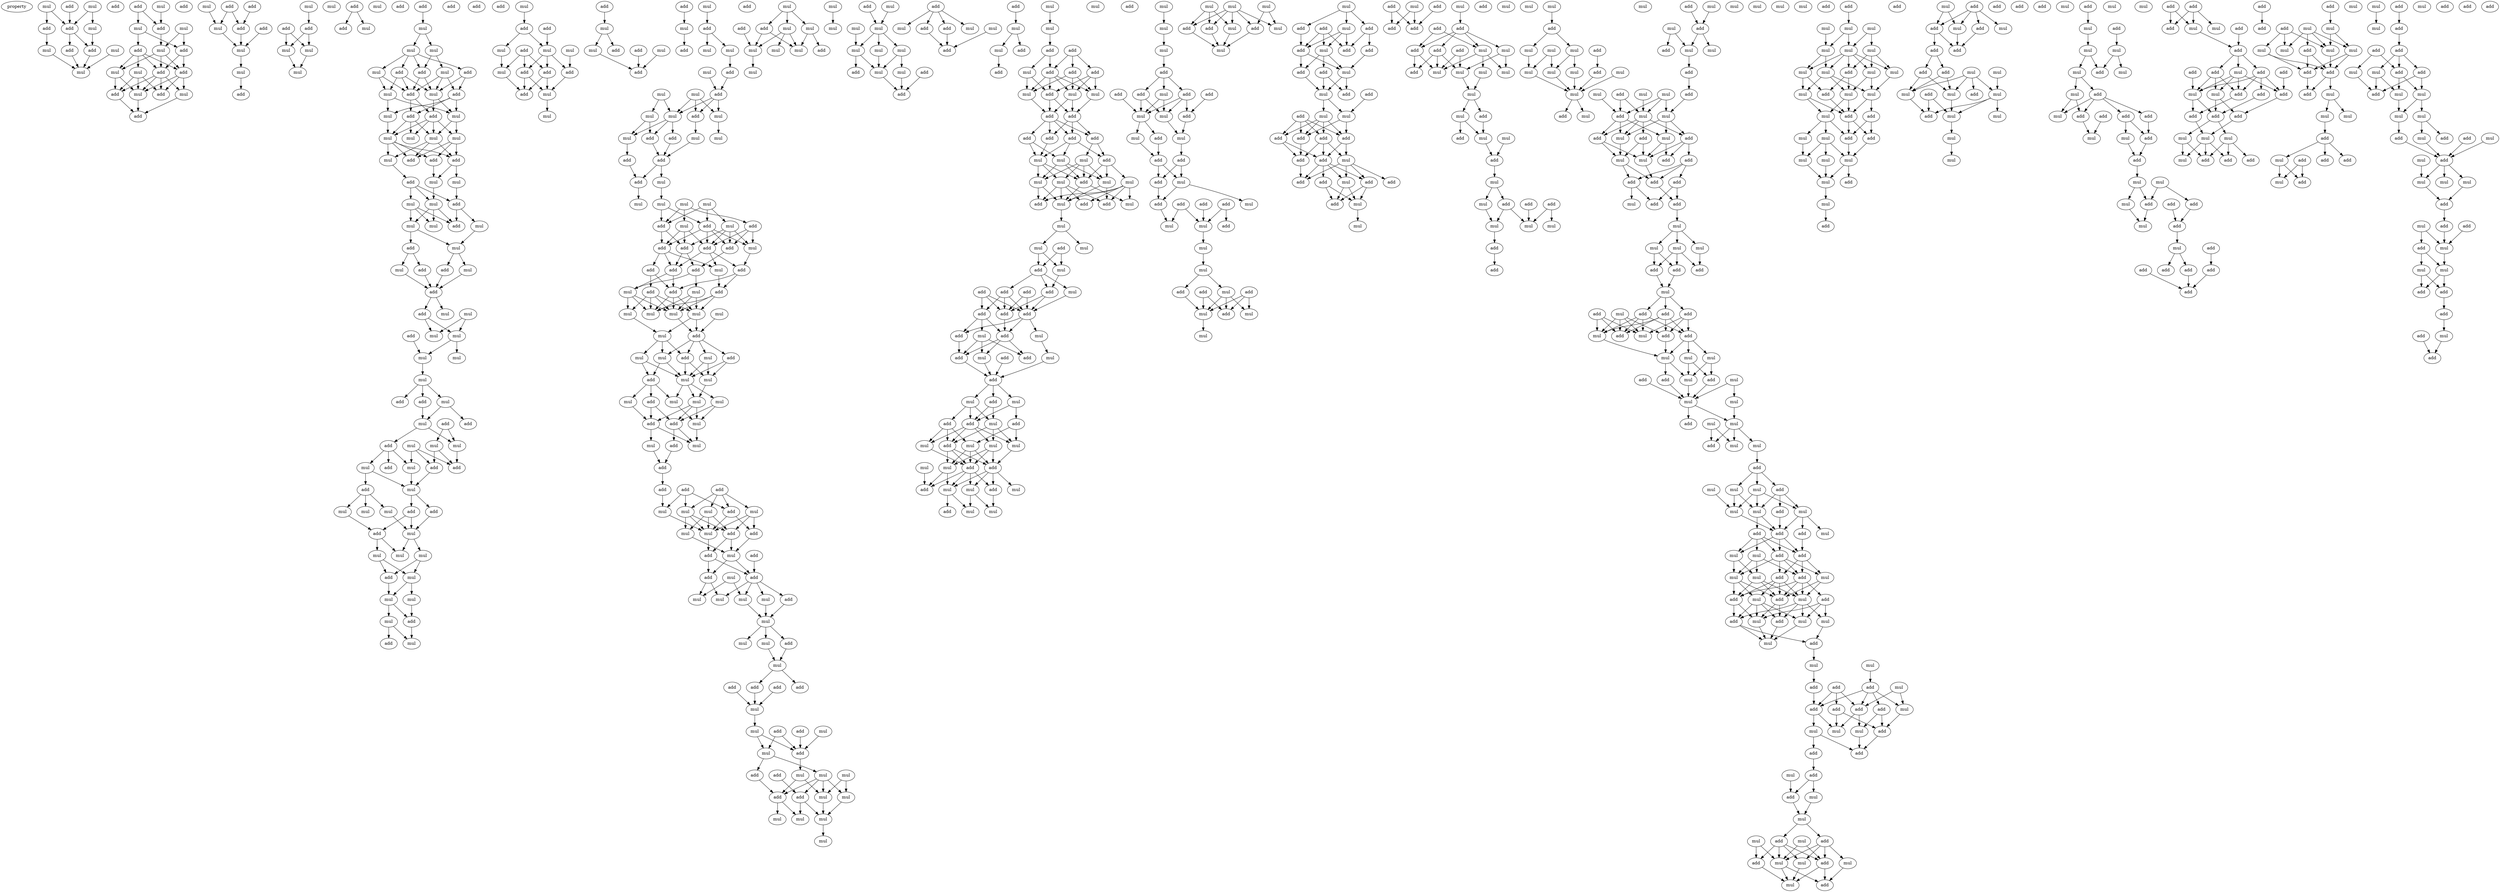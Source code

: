digraph {
    node [fontcolor=black]
    property [mul=2,lf=1.1]
    0 [ label = add ];
    1 [ label = mul ];
    2 [ label = mul ];
    3 [ label = add ];
    4 [ label = add ];
    5 [ label = add ];
    6 [ label = mul ];
    7 [ label = mul ];
    8 [ label = mul ];
    9 [ label = add ];
    10 [ label = add ];
    11 [ label = mul ];
    12 [ label = add ];
    13 [ label = mul ];
    14 [ label = add ];
    15 [ label = mul ];
    16 [ label = mul ];
    17 [ label = mul ];
    18 [ label = add ];
    19 [ label = add ];
    20 [ label = mul ];
    21 [ label = add ];
    22 [ label = mul ];
    23 [ label = add ];
    24 [ label = mul ];
    25 [ label = add ];
    26 [ label = mul ];
    27 [ label = add ];
    28 [ label = add ];
    29 [ label = add ];
    30 [ label = add ];
    31 [ label = add ];
    32 [ label = mul ];
    33 [ label = mul ];
    34 [ label = add ];
    35 [ label = add ];
    36 [ label = mul ];
    37 [ label = mul ];
    38 [ label = mul ];
    39 [ label = add ];
    40 [ label = add ];
    41 [ label = add ];
    42 [ label = mul ];
    43 [ label = mul ];
    44 [ label = mul ];
    45 [ label = mul ];
    46 [ label = add ];
    47 [ label = mul ];
    48 [ label = add ];
    49 [ label = add ];
    50 [ label = add ];
    51 [ label = mul ];
    52 [ label = mul ];
    53 [ label = mul ];
    54 [ label = mul ];
    55 [ label = mul ];
    56 [ label = mul ];
    57 [ label = add ];
    58 [ label = add ];
    59 [ label = add ];
    60 [ label = mul ];
    61 [ label = add ];
    62 [ label = mul ];
    63 [ label = add ];
    64 [ label = mul ];
    65 [ label = add ];
    66 [ label = mul ];
    67 [ label = add ];
    68 [ label = mul ];
    69 [ label = mul ];
    70 [ label = mul ];
    71 [ label = mul ];
    72 [ label = add ];
    73 [ label = add ];
    74 [ label = mul ];
    75 [ label = add ];
    76 [ label = mul ];
    77 [ label = mul ];
    78 [ label = add ];
    79 [ label = mul ];
    80 [ label = add ];
    81 [ label = mul ];
    82 [ label = add ];
    83 [ label = mul ];
    84 [ label = mul ];
    85 [ label = add ];
    86 [ label = mul ];
    87 [ label = add ];
    88 [ label = mul ];
    89 [ label = add ];
    90 [ label = mul ];
    91 [ label = add ];
    92 [ label = mul ];
    93 [ label = add ];
    94 [ label = add ];
    95 [ label = mul ];
    96 [ label = add ];
    97 [ label = mul ];
    98 [ label = mul ];
    99 [ label = mul ];
    100 [ label = add ];
    101 [ label = mul ];
    102 [ label = mul ];
    103 [ label = mul ];
    104 [ label = add ];
    105 [ label = add ];
    106 [ label = mul ];
    107 [ label = mul ];
    108 [ label = add ];
    109 [ label = add ];
    110 [ label = mul ];
    111 [ label = add ];
    112 [ label = mul ];
    113 [ label = mul ];
    114 [ label = add ];
    115 [ label = add ];
    116 [ label = mul ];
    117 [ label = add ];
    118 [ label = mul ];
    119 [ label = mul ];
    120 [ label = add ];
    121 [ label = mul ];
    122 [ label = add ];
    123 [ label = mul ];
    124 [ label = add ];
    125 [ label = mul ];
    126 [ label = mul ];
    127 [ label = add ];
    128 [ label = mul ];
    129 [ label = mul ];
    130 [ label = mul ];
    131 [ label = add ];
    132 [ label = mul ];
    133 [ label = mul ];
    134 [ label = mul ];
    135 [ label = mul ];
    136 [ label = add ];
    137 [ label = add ];
    138 [ label = add ];
    139 [ label = mul ];
    140 [ label = mul ];
    141 [ label = add ];
    142 [ label = add ];
    143 [ label = mul ];
    144 [ label = mul ];
    145 [ label = mul ];
    146 [ label = add ];
    147 [ label = mul ];
    148 [ label = add ];
    149 [ label = add ];
    150 [ label = add ];
    151 [ label = add ];
    152 [ label = mul ];
    153 [ label = add ];
    154 [ label = mul ];
    155 [ label = mul ];
    156 [ label = add ];
    157 [ label = mul ];
    158 [ label = add ];
    159 [ label = add ];
    160 [ label = mul ];
    161 [ label = add ];
    162 [ label = mul ];
    163 [ label = mul ];
    164 [ label = add ];
    165 [ label = add ];
    166 [ label = mul ];
    167 [ label = mul ];
    168 [ label = mul ];
    169 [ label = add ];
    170 [ label = mul ];
    171 [ label = mul ];
    172 [ label = add ];
    173 [ label = add ];
    174 [ label = mul ];
    175 [ label = mul ];
    176 [ label = mul ];
    177 [ label = mul ];
    178 [ label = mul ];
    179 [ label = mul ];
    180 [ label = add ];
    181 [ label = add ];
    182 [ label = add ];
    183 [ label = add ];
    184 [ label = add ];
    185 [ label = mul ];
    186 [ label = mul ];
    187 [ label = mul ];
    188 [ label = mul ];
    189 [ label = mul ];
    190 [ label = add ];
    191 [ label = add ];
    192 [ label = add ];
    193 [ label = mul ];
    194 [ label = mul ];
    195 [ label = mul ];
    196 [ label = add ];
    197 [ label = add ];
    198 [ label = add ];
    199 [ label = add ];
    200 [ label = add ];
    201 [ label = add ];
    202 [ label = add ];
    203 [ label = add ];
    204 [ label = mul ];
    205 [ label = mul ];
    206 [ label = add ];
    207 [ label = add ];
    208 [ label = add ];
    209 [ label = mul ];
    210 [ label = mul ];
    211 [ label = mul ];
    212 [ label = mul ];
    213 [ label = mul ];
    214 [ label = mul ];
    215 [ label = mul ];
    216 [ label = add ];
    217 [ label = mul ];
    218 [ label = add ];
    219 [ label = mul ];
    220 [ label = add ];
    221 [ label = mul ];
    222 [ label = mul ];
    223 [ label = mul ];
    224 [ label = add ];
    225 [ label = mul ];
    226 [ label = mul ];
    227 [ label = add ];
    228 [ label = mul ];
    229 [ label = mul ];
    230 [ label = add ];
    231 [ label = mul ];
    232 [ label = add ];
    233 [ label = mul ];
    234 [ label = mul ];
    235 [ label = add ];
    236 [ label = add ];
    237 [ label = add ];
    238 [ label = add ];
    239 [ label = add ];
    240 [ label = mul ];
    241 [ label = add ];
    242 [ label = mul ];
    243 [ label = mul ];
    244 [ label = mul ];
    245 [ label = add ];
    246 [ label = mul ];
    247 [ label = add ];
    248 [ label = mul ];
    249 [ label = mul ];
    250 [ label = add ];
    251 [ label = add ];
    252 [ label = add ];
    253 [ label = add ];
    254 [ label = mul ];
    255 [ label = mul ];
    256 [ label = mul ];
    257 [ label = add ];
    258 [ label = mul ];
    259 [ label = mul ];
    260 [ label = mul ];
    261 [ label = mul ];
    262 [ label = add ];
    263 [ label = mul ];
    264 [ label = mul ];
    265 [ label = add ];
    266 [ label = add ];
    267 [ label = add ];
    268 [ label = add ];
    269 [ label = mul ];
    270 [ label = add ];
    271 [ label = add ];
    272 [ label = mul ];
    273 [ label = mul ];
    274 [ label = add ];
    275 [ label = mul ];
    276 [ label = add ];
    277 [ label = mul ];
    278 [ label = mul ];
    279 [ label = mul ];
    280 [ label = add ];
    281 [ label = mul ];
    282 [ label = add ];
    283 [ label = mul ];
    284 [ label = add ];
    285 [ label = mul ];
    286 [ label = mul ];
    287 [ label = add ];
    288 [ label = mul ];
    289 [ label = mul ];
    290 [ label = mul ];
    291 [ label = add ];
    292 [ label = mul ];
    293 [ label = add ];
    294 [ label = mul ];
    295 [ label = mul ];
    296 [ label = mul ];
    297 [ label = mul ];
    298 [ label = add ];
    299 [ label = mul ];
    300 [ label = mul ];
    301 [ label = add ];
    302 [ label = mul ];
    303 [ label = mul ];
    304 [ label = mul ];
    305 [ label = mul ];
    306 [ label = mul ];
    307 [ label = mul ];
    308 [ label = mul ];
    309 [ label = add ];
    310 [ label = mul ];
    311 [ label = mul ];
    312 [ label = add ];
    313 [ label = add ];
    314 [ label = add ];
    315 [ label = mul ];
    316 [ label = add ];
    317 [ label = mul ];
    318 [ label = add ];
    319 [ label = mul ];
    320 [ label = add ];
    321 [ label = add ];
    322 [ label = mul ];
    323 [ label = mul ];
    324 [ label = mul ];
    325 [ label = add ];
    326 [ label = mul ];
    327 [ label = add ];
    328 [ label = mul ];
    329 [ label = add ];
    330 [ label = add ];
    331 [ label = add ];
    332 [ label = mul ];
    333 [ label = add ];
    334 [ label = add ];
    335 [ label = add ];
    336 [ label = mul ];
    337 [ label = mul ];
    338 [ label = mul ];
    339 [ label = add ];
    340 [ label = add ];
    341 [ label = add ];
    342 [ label = add ];
    343 [ label = add ];
    344 [ label = add ];
    345 [ label = mul ];
    346 [ label = mul ];
    347 [ label = add ];
    348 [ label = mul ];
    349 [ label = mul ];
    350 [ label = mul ];
    351 [ label = add ];
    352 [ label = mul ];
    353 [ label = mul ];
    354 [ label = add ];
    355 [ label = add ];
    356 [ label = add ];
    357 [ label = mul ];
    358 [ label = mul ];
    359 [ label = mul ];
    360 [ label = mul ];
    361 [ label = mul ];
    362 [ label = add ];
    363 [ label = add ];
    364 [ label = mul ];
    365 [ label = add ];
    366 [ label = add ];
    367 [ label = add ];
    368 [ label = add ];
    369 [ label = add ];
    370 [ label = mul ];
    371 [ label = add ];
    372 [ label = add ];
    373 [ label = add ];
    374 [ label = add ];
    375 [ label = mul ];
    376 [ label = mul ];
    377 [ label = add ];
    378 [ label = add ];
    379 [ label = add ];
    380 [ label = mul ];
    381 [ label = mul ];
    382 [ label = add ];
    383 [ label = add ];
    384 [ label = mul ];
    385 [ label = add ];
    386 [ label = mul ];
    387 [ label = add ];
    388 [ label = add ];
    389 [ label = mul ];
    390 [ label = add ];
    391 [ label = mul ];
    392 [ label = mul ];
    393 [ label = mul ];
    394 [ label = mul ];
    395 [ label = add ];
    396 [ label = mul ];
    397 [ label = add ];
    398 [ label = add ];
    399 [ label = mul ];
    400 [ label = mul ];
    401 [ label = mul ];
    402 [ label = mul ];
    403 [ label = add ];
    404 [ label = add ];
    405 [ label = mul ];
    406 [ label = add ];
    407 [ label = mul ];
    408 [ label = mul ];
    409 [ label = mul ];
    410 [ label = mul ];
    411 [ label = add ];
    412 [ label = add ];
    413 [ label = add ];
    414 [ label = mul ];
    415 [ label = add ];
    416 [ label = add ];
    417 [ label = mul ];
    418 [ label = add ];
    419 [ label = mul ];
    420 [ label = mul ];
    421 [ label = mul ];
    422 [ label = add ];
    423 [ label = add ];
    424 [ label = add ];
    425 [ label = add ];
    426 [ label = mul ];
    427 [ label = add ];
    428 [ label = mul ];
    429 [ label = add ];
    430 [ label = add ];
    431 [ label = add ];
    432 [ label = add ];
    433 [ label = mul ];
    434 [ label = mul ];
    435 [ label = mul ];
    436 [ label = mul ];
    437 [ label = add ];
    438 [ label = mul ];
    439 [ label = add ];
    440 [ label = add ];
    441 [ label = mul ];
    442 [ label = mul ];
    443 [ label = add ];
    444 [ label = mul ];
    445 [ label = mul ];
    446 [ label = mul ];
    447 [ label = mul ];
    448 [ label = add ];
    449 [ label = add ];
    450 [ label = add ];
    451 [ label = mul ];
    452 [ label = mul ];
    453 [ label = mul ];
    454 [ label = mul ];
    455 [ label = mul ];
    456 [ label = add ];
    457 [ label = add ];
    458 [ label = add ];
    459 [ label = mul ];
    460 [ label = add ];
    461 [ label = add ];
    462 [ label = add ];
    463 [ label = add ];
    464 [ label = mul ];
    465 [ label = add ];
    466 [ label = add ];
    467 [ label = add ];
    468 [ label = mul ];
    469 [ label = mul ];
    470 [ label = add ];
    471 [ label = mul ];
    472 [ label = add ];
    473 [ label = add ];
    474 [ label = add ];
    475 [ label = add ];
    476 [ label = mul ];
    477 [ label = add ];
    478 [ label = add ];
    479 [ label = add ];
    480 [ label = add ];
    481 [ label = mul ];
    482 [ label = add ];
    483 [ label = add ];
    484 [ label = mul ];
    485 [ label = add ];
    486 [ label = mul ];
    487 [ label = mul ];
    488 [ label = add ];
    489 [ label = add ];
    490 [ label = add ];
    491 [ label = mul ];
    492 [ label = add ];
    493 [ label = add ];
    494 [ label = add ];
    495 [ label = mul ];
    496 [ label = add ];
    497 [ label = mul ];
    498 [ label = add ];
    499 [ label = add ];
    500 [ label = mul ];
    501 [ label = add ];
    502 [ label = mul ];
    503 [ label = mul ];
    504 [ label = mul ];
    505 [ label = mul ];
    506 [ label = mul ];
    507 [ label = add ];
    508 [ label = add ];
    509 [ label = mul ];
    510 [ label = add ];
    511 [ label = mul ];
    512 [ label = mul ];
    513 [ label = add ];
    514 [ label = mul ];
    515 [ label = add ];
    516 [ label = mul ];
    517 [ label = add ];
    518 [ label = add ];
    519 [ label = mul ];
    520 [ label = mul ];
    521 [ label = mul ];
    522 [ label = mul ];
    523 [ label = add ];
    524 [ label = mul ];
    525 [ label = add ];
    526 [ label = add ];
    527 [ label = mul ];
    528 [ label = mul ];
    529 [ label = add ];
    530 [ label = mul ];
    531 [ label = add ];
    532 [ label = mul ];
    533 [ label = mul ];
    534 [ label = mul ];
    535 [ label = mul ];
    536 [ label = mul ];
    537 [ label = add ];
    538 [ label = mul ];
    539 [ label = mul ];
    540 [ label = add ];
    541 [ label = mul ];
    542 [ label = add ];
    543 [ label = mul ];
    544 [ label = mul ];
    545 [ label = mul ];
    546 [ label = mul ];
    547 [ label = add ];
    548 [ label = mul ];
    549 [ label = add ];
    550 [ label = mul ];
    551 [ label = add ];
    552 [ label = mul ];
    553 [ label = add ];
    554 [ label = mul ];
    555 [ label = add ];
    556 [ label = mul ];
    557 [ label = mul ];
    558 [ label = add ];
    559 [ label = add ];
    560 [ label = mul ];
    561 [ label = mul ];
    562 [ label = add ];
    563 [ label = add ];
    564 [ label = mul ];
    565 [ label = mul ];
    566 [ label = add ];
    567 [ label = add ];
    568 [ label = add ];
    569 [ label = add ];
    570 [ label = add ];
    571 [ label = mul ];
    572 [ label = add ];
    573 [ label = mul ];
    574 [ label = mul ];
    575 [ label = mul ];
    576 [ label = mul ];
    577 [ label = add ];
    578 [ label = add ];
    579 [ label = add ];
    580 [ label = mul ];
    581 [ label = add ];
    582 [ label = mul ];
    583 [ label = add ];
    584 [ label = add ];
    585 [ label = add ];
    586 [ label = mul ];
    587 [ label = add ];
    588 [ label = add ];
    589 [ label = add ];
    590 [ label = mul ];
    591 [ label = mul ];
    592 [ label = mul ];
    593 [ label = mul ];
    594 [ label = add ];
    595 [ label = add ];
    596 [ label = mul ];
    597 [ label = add ];
    598 [ label = mul ];
    599 [ label = mul ];
    600 [ label = mul ];
    601 [ label = add ];
    602 [ label = mul ];
    603 [ label = mul ];
    604 [ label = mul ];
    605 [ label = add ];
    606 [ label = mul ];
    607 [ label = mul ];
    608 [ label = add ];
    609 [ label = add ];
    610 [ label = mul ];
    611 [ label = mul ];
    612 [ label = mul ];
    613 [ label = add ];
    614 [ label = mul ];
    615 [ label = mul ];
    616 [ label = mul ];
    617 [ label = add ];
    618 [ label = add ];
    619 [ label = mul ];
    620 [ label = add ];
    621 [ label = mul ];
    622 [ label = add ];
    623 [ label = mul ];
    624 [ label = add ];
    625 [ label = add ];
    626 [ label = mul ];
    627 [ label = mul ];
    628 [ label = mul ];
    629 [ label = add ];
    630 [ label = mul ];
    631 [ label = mul ];
    632 [ label = add ];
    633 [ label = add ];
    634 [ label = add ];
    635 [ label = mul ];
    636 [ label = mul ];
    637 [ label = mul ];
    638 [ label = add ];
    639 [ label = add ];
    640 [ label = add ];
    641 [ label = mul ];
    642 [ label = mul ];
    643 [ label = mul ];
    644 [ label = mul ];
    645 [ label = add ];
    646 [ label = add ];
    647 [ label = add ];
    648 [ label = mul ];
    649 [ label = add ];
    650 [ label = add ];
    651 [ label = add ];
    652 [ label = mul ];
    653 [ label = add ];
    654 [ label = add ];
    655 [ label = mul ];
    656 [ label = mul ];
    657 [ label = mul ];
    658 [ label = add ];
    659 [ label = add ];
    660 [ label = add ];
    661 [ label = mul ];
    662 [ label = add ];
    663 [ label = add ];
    664 [ label = mul ];
    665 [ label = mul ];
    666 [ label = mul ];
    667 [ label = mul ];
    668 [ label = add ];
    669 [ label = add ];
    670 [ label = mul ];
    671 [ label = mul ];
    672 [ label = add ];
    673 [ label = mul ];
    674 [ label = add ];
    675 [ label = add ];
    676 [ label = mul ];
    677 [ label = add ];
    678 [ label = mul ];
    679 [ label = mul ];
    680 [ label = mul ];
    681 [ label = mul ];
    682 [ label = mul ];
    683 [ label = mul ];
    684 [ label = mul ];
    685 [ label = mul ];
    686 [ label = mul ];
    687 [ label = add ];
    688 [ label = mul ];
    689 [ label = add ];
    690 [ label = mul ];
    691 [ label = mul ];
    692 [ label = mul ];
    693 [ label = mul ];
    694 [ label = add ];
    695 [ label = add ];
    696 [ label = add ];
    697 [ label = add ];
    698 [ label = mul ];
    699 [ label = mul ];
    700 [ label = mul ];
    701 [ label = mul ];
    702 [ label = mul ];
    703 [ label = add ];
    704 [ label = mul ];
    705 [ label = add ];
    706 [ label = mul ];
    707 [ label = add ];
    708 [ label = mul ];
    709 [ label = add ];
    710 [ label = add ];
    711 [ label = mul ];
    712 [ label = add ];
    713 [ label = add ];
    714 [ label = mul ];
    715 [ label = add ];
    716 [ label = add ];
    717 [ label = add ];
    718 [ label = add ];
    719 [ label = add ];
    720 [ label = mul ];
    721 [ label = mul ];
    722 [ label = mul ];
    723 [ label = mul ];
    724 [ label = add ];
    725 [ label = mul ];
    726 [ label = add ];
    727 [ label = add ];
    728 [ label = mul ];
    729 [ label = mul ];
    730 [ label = mul ];
    731 [ label = mul ];
    732 [ label = add ];
    733 [ label = mul ];
    734 [ label = add ];
    735 [ label = mul ];
    736 [ label = add ];
    737 [ label = mul ];
    738 [ label = mul ];
    739 [ label = mul ];
    740 [ label = mul ];
    741 [ label = add ];
    742 [ label = mul ];
    743 [ label = mul ];
    744 [ label = add ];
    745 [ label = add ];
    746 [ label = mul ];
    747 [ label = add ];
    748 [ label = add ];
    749 [ label = add ];
    750 [ label = mul ];
    751 [ label = add ];
    752 [ label = mul ];
    753 [ label = add ];
    754 [ label = mul ];
    755 [ label = mul ];
    756 [ label = mul ];
    757 [ label = add ];
    758 [ label = add ];
    759 [ label = mul ];
    760 [ label = add ];
    761 [ label = mul ];
    762 [ label = add ];
    763 [ label = mul ];
    764 [ label = add ];
    765 [ label = add ];
    766 [ label = add ];
    767 [ label = add ];
    768 [ label = add ];
    769 [ label = add ];
    770 [ label = add ];
    771 [ label = add ];
    772 [ label = add ];
    773 [ label = add ];
    774 [ label = add ];
    775 [ label = mul ];
    776 [ label = add ];
    777 [ label = mul ];
    778 [ label = add ];
    779 [ label = mul ];
    780 [ label = add ];
    781 [ label = add ];
    782 [ label = add ];
    783 [ label = add ];
    784 [ label = add ];
    785 [ label = mul ];
    786 [ label = add ];
    787 [ label = add ];
    788 [ label = mul ];
    789 [ label = add ];
    790 [ label = add ];
    791 [ label = add ];
    792 [ label = mul ];
    793 [ label = mul ];
    794 [ label = mul ];
    795 [ label = add ];
    796 [ label = add ];
    797 [ label = add ];
    798 [ label = mul ];
    799 [ label = add ];
    800 [ label = add ];
    801 [ label = mul ];
    802 [ label = mul ];
    803 [ label = mul ];
    804 [ label = mul ];
    805 [ label = add ];
    806 [ label = mul ];
    807 [ label = mul ];
    808 [ label = add ];
    809 [ label = add ];
    810 [ label = add ];
    811 [ label = mul ];
    812 [ label = mul ];
    813 [ label = mul ];
    814 [ label = add ];
    815 [ label = add ];
    816 [ label = mul ];
    817 [ label = mul ];
    818 [ label = add ];
    819 [ label = add ];
    820 [ label = mul ];
    821 [ label = add ];
    822 [ label = mul ];
    823 [ label = add ];
    824 [ label = mul ];
    825 [ label = add ];
    826 [ label = add ];
    827 [ label = add ];
    828 [ label = mul ];
    829 [ label = add ];
    830 [ label = mul ];
    831 [ label = add ];
    832 [ label = mul ];
    833 [ label = mul ];
    834 [ label = add ];
    835 [ label = mul ];
    836 [ label = mul ];
    837 [ label = mul ];
    838 [ label = add ];
    839 [ label = add ];
    840 [ label = mul ];
    841 [ label = add ];
    842 [ label = mul ];
    843 [ label = add ];
    844 [ label = mul ];
    845 [ label = mul ];
    846 [ label = add ];
    847 [ label = mul ];
    848 [ label = mul ];
    849 [ label = add ];
    850 [ label = add ];
    851 [ label = mul ];
    852 [ label = add ];
    853 [ label = add ];
    854 [ label = add ];
    855 [ label = mul ];
    856 [ label = mul ];
    857 [ label = mul ];
    858 [ label = add ];
    859 [ label = add ];
    860 [ label = add ];
    861 [ label = add ];
    862 [ label = add ];
    863 [ label = mul ];
    864 [ label = add ];
    0 -> 3 [ name = 0 ];
    1 -> 3 [ name = 1 ];
    1 -> 6 [ name = 2 ];
    2 -> 3 [ name = 3 ];
    2 -> 5 [ name = 4 ];
    3 -> 9 [ name = 5 ];
    3 -> 10 [ name = 6 ];
    5 -> 7 [ name = 7 ];
    6 -> 9 [ name = 8 ];
    7 -> 11 [ name = 9 ];
    8 -> 11 [ name = 10 ];
    9 -> 11 [ name = 11 ];
    10 -> 11 [ name = 12 ];
    12 -> 14 [ name = 13 ];
    12 -> 15 [ name = 14 ];
    13 -> 14 [ name = 15 ];
    14 -> 17 [ name = 16 ];
    15 -> 18 [ name = 17 ];
    15 -> 19 [ name = 18 ];
    16 -> 17 [ name = 19 ];
    16 -> 19 [ name = 20 ];
    17 -> 21 [ name = 21 ];
    17 -> 22 [ name = 22 ];
    17 -> 23 [ name = 23 ];
    18 -> 20 [ name = 24 ];
    18 -> 21 [ name = 25 ];
    18 -> 22 [ name = 26 ];
    18 -> 23 [ name = 27 ];
    19 -> 21 [ name = 28 ];
    19 -> 23 [ name = 29 ];
    20 -> 25 [ name = 30 ];
    20 -> 26 [ name = 31 ];
    20 -> 27 [ name = 32 ];
    21 -> 24 [ name = 33 ];
    21 -> 26 [ name = 34 ];
    21 -> 27 [ name = 35 ];
    22 -> 25 [ name = 36 ];
    22 -> 26 [ name = 37 ];
    23 -> 24 [ name = 38 ];
    23 -> 25 [ name = 39 ];
    23 -> 26 [ name = 40 ];
    23 -> 27 [ name = 41 ];
    24 -> 28 [ name = 42 ];
    25 -> 28 [ name = 43 ];
    26 -> 28 [ name = 44 ];
    30 -> 33 [ name = 45 ];
    30 -> 34 [ name = 46 ];
    31 -> 34 [ name = 47 ];
    32 -> 33 [ name = 48 ];
    33 -> 36 [ name = 49 ];
    34 -> 36 [ name = 50 ];
    35 -> 36 [ name = 51 ];
    36 -> 38 [ name = 52 ];
    37 -> 40 [ name = 53 ];
    38 -> 41 [ name = 54 ];
    39 -> 42 [ name = 55 ];
    39 -> 44 [ name = 56 ];
    40 -> 42 [ name = 57 ];
    40 -> 44 [ name = 58 ];
    42 -> 45 [ name = 59 ];
    44 -> 45 [ name = 60 ];
    46 -> 48 [ name = 61 ];
    46 -> 51 [ name = 62 ];
    50 -> 52 [ name = 63 ];
    52 -> 53 [ name = 64 ];
    52 -> 54 [ name = 65 ];
    53 -> 55 [ name = 66 ];
    53 -> 57 [ name = 67 ];
    53 -> 58 [ name = 68 ];
    53 -> 59 [ name = 69 ];
    54 -> 56 [ name = 70 ];
    54 -> 58 [ name = 71 ];
    55 -> 60 [ name = 72 ];
    55 -> 61 [ name = 73 ];
    56 -> 61 [ name = 74 ];
    56 -> 62 [ name = 75 ];
    56 -> 63 [ name = 76 ];
    57 -> 62 [ name = 77 ];
    57 -> 63 [ name = 78 ];
    58 -> 61 [ name = 79 ];
    58 -> 62 [ name = 80 ];
    59 -> 60 [ name = 81 ];
    59 -> 61 [ name = 82 ];
    59 -> 62 [ name = 83 ];
    60 -> 64 [ name = 84 ];
    60 -> 66 [ name = 85 ];
    61 -> 65 [ name = 86 ];
    61 -> 67 [ name = 87 ];
    62 -> 64 [ name = 88 ];
    62 -> 65 [ name = 89 ];
    63 -> 64 [ name = 90 ];
    63 -> 66 [ name = 91 ];
    63 -> 67 [ name = 92 ];
    64 -> 68 [ name = 93 ];
    64 -> 71 [ name = 94 ];
    65 -> 68 [ name = 95 ];
    65 -> 69 [ name = 96 ];
    65 -> 70 [ name = 97 ];
    65 -> 71 [ name = 98 ];
    66 -> 70 [ name = 99 ];
    67 -> 69 [ name = 100 ];
    67 -> 70 [ name = 101 ];
    67 -> 71 [ name = 102 ];
    68 -> 72 [ name = 103 ];
    68 -> 73 [ name = 104 ];
    68 -> 75 [ name = 105 ];
    70 -> 72 [ name = 106 ];
    70 -> 73 [ name = 107 ];
    70 -> 74 [ name = 108 ];
    70 -> 75 [ name = 109 ];
    71 -> 72 [ name = 110 ];
    71 -> 74 [ name = 111 ];
    71 -> 75 [ name = 112 ];
    72 -> 76 [ name = 113 ];
    72 -> 77 [ name = 114 ];
    73 -> 77 [ name = 115 ];
    74 -> 78 [ name = 116 ];
    76 -> 80 [ name = 117 ];
    77 -> 81 [ name = 118 ];
    78 -> 79 [ name = 119 ];
    78 -> 80 [ name = 120 ];
    78 -> 81 [ name = 121 ];
    79 -> 83 [ name = 122 ];
    79 -> 84 [ name = 123 ];
    79 -> 85 [ name = 124 ];
    80 -> 85 [ name = 125 ];
    80 -> 86 [ name = 126 ];
    81 -> 83 [ name = 127 ];
    81 -> 84 [ name = 128 ];
    81 -> 85 [ name = 129 ];
    83 -> 87 [ name = 130 ];
    83 -> 88 [ name = 131 ];
    86 -> 88 [ name = 132 ];
    87 -> 90 [ name = 133 ];
    87 -> 91 [ name = 134 ];
    88 -> 89 [ name = 135 ];
    88 -> 92 [ name = 136 ];
    89 -> 94 [ name = 137 ];
    90 -> 94 [ name = 138 ];
    91 -> 94 [ name = 139 ];
    92 -> 94 [ name = 140 ];
    94 -> 96 [ name = 141 ];
    94 -> 97 [ name = 142 ];
    95 -> 98 [ name = 143 ];
    95 -> 99 [ name = 144 ];
    96 -> 98 [ name = 145 ];
    96 -> 99 [ name = 146 ];
    98 -> 101 [ name = 147 ];
    98 -> 102 [ name = 148 ];
    100 -> 101 [ name = 149 ];
    101 -> 103 [ name = 150 ];
    103 -> 104 [ name = 151 ];
    103 -> 105 [ name = 152 ];
    103 -> 106 [ name = 153 ];
    105 -> 107 [ name = 154 ];
    106 -> 107 [ name = 155 ];
    106 -> 108 [ name = 156 ];
    107 -> 110 [ name = 157 ];
    107 -> 111 [ name = 158 ];
    109 -> 110 [ name = 159 ];
    109 -> 112 [ name = 160 ];
    110 -> 114 [ name = 161 ];
    111 -> 115 [ name = 162 ];
    111 -> 116 [ name = 163 ];
    111 -> 118 [ name = 164 ];
    112 -> 114 [ name = 165 ];
    112 -> 117 [ name = 166 ];
    113 -> 114 [ name = 167 ];
    113 -> 117 [ name = 168 ];
    113 -> 118 [ name = 169 ];
    116 -> 119 [ name = 170 ];
    116 -> 120 [ name = 171 ];
    117 -> 119 [ name = 172 ];
    118 -> 119 [ name = 173 ];
    119 -> 122 [ name = 174 ];
    119 -> 124 [ name = 175 ];
    120 -> 121 [ name = 176 ];
    120 -> 123 [ name = 177 ];
    120 -> 125 [ name = 178 ];
    121 -> 126 [ name = 179 ];
    122 -> 126 [ name = 180 ];
    123 -> 127 [ name = 181 ];
    124 -> 126 [ name = 182 ];
    124 -> 127 [ name = 183 ];
    126 -> 128 [ name = 184 ];
    126 -> 129 [ name = 185 ];
    127 -> 129 [ name = 186 ];
    127 -> 130 [ name = 187 ];
    128 -> 131 [ name = 188 ];
    128 -> 132 [ name = 189 ];
    130 -> 131 [ name = 190 ];
    130 -> 132 [ name = 191 ];
    131 -> 134 [ name = 192 ];
    132 -> 133 [ name = 193 ];
    132 -> 134 [ name = 194 ];
    133 -> 136 [ name = 195 ];
    134 -> 135 [ name = 196 ];
    134 -> 136 [ name = 197 ];
    135 -> 138 [ name = 198 ];
    135 -> 139 [ name = 199 ];
    136 -> 139 [ name = 200 ];
    140 -> 141 [ name = 201 ];
    141 -> 143 [ name = 202 ];
    141 -> 145 [ name = 203 ];
    142 -> 143 [ name = 204 ];
    143 -> 148 [ name = 205 ];
    143 -> 149 [ name = 206 ];
    143 -> 150 [ name = 207 ];
    144 -> 149 [ name = 208 ];
    145 -> 147 [ name = 209 ];
    146 -> 147 [ name = 210 ];
    146 -> 148 [ name = 211 ];
    146 -> 150 [ name = 212 ];
    147 -> 151 [ name = 213 ];
    148 -> 151 [ name = 214 ];
    148 -> 152 [ name = 215 ];
    149 -> 152 [ name = 216 ];
    150 -> 151 [ name = 217 ];
    150 -> 152 [ name = 218 ];
    152 -> 154 [ name = 219 ];
    153 -> 155 [ name = 220 ];
    155 -> 157 [ name = 221 ];
    155 -> 159 [ name = 222 ];
    156 -> 162 [ name = 223 ];
    157 -> 161 [ name = 224 ];
    158 -> 161 [ name = 225 ];
    160 -> 161 [ name = 226 ];
    162 -> 164 [ name = 227 ];
    163 -> 165 [ name = 228 ];
    165 -> 166 [ name = 229 ];
    165 -> 167 [ name = 230 ];
    167 -> 169 [ name = 231 ];
    168 -> 172 [ name = 232 ];
    169 -> 172 [ name = 233 ];
    170 -> 173 [ name = 234 ];
    170 -> 175 [ name = 235 ];
    170 -> 176 [ name = 236 ];
    171 -> 174 [ name = 237 ];
    171 -> 175 [ name = 238 ];
    172 -> 173 [ name = 239 ];
    172 -> 175 [ name = 240 ];
    172 -> 176 [ name = 241 ];
    173 -> 177 [ name = 242 ];
    174 -> 178 [ name = 243 ];
    174 -> 180 [ name = 244 ];
    175 -> 178 [ name = 245 ];
    175 -> 180 [ name = 246 ];
    175 -> 181 [ name = 247 ];
    176 -> 179 [ name = 248 ];
    177 -> 182 [ name = 249 ];
    178 -> 183 [ name = 250 ];
    180 -> 182 [ name = 251 ];
    181 -> 182 [ name = 252 ];
    182 -> 184 [ name = 253 ];
    182 -> 185 [ name = 254 ];
    183 -> 184 [ name = 255 ];
    184 -> 187 [ name = 256 ];
    185 -> 189 [ name = 257 ];
    186 -> 191 [ name = 258 ];
    186 -> 192 [ name = 259 ];
    186 -> 194 [ name = 260 ];
    188 -> 190 [ name = 261 ];
    188 -> 191 [ name = 262 ];
    188 -> 193 [ name = 263 ];
    189 -> 190 [ name = 264 ];
    189 -> 191 [ name = 265 ];
    190 -> 195 [ name = 266 ];
    190 -> 196 [ name = 267 ];
    190 -> 198 [ name = 268 ];
    190 -> 199 [ name = 269 ];
    191 -> 197 [ name = 270 ];
    191 -> 199 [ name = 271 ];
    192 -> 195 [ name = 272 ];
    192 -> 196 [ name = 273 ];
    192 -> 198 [ name = 274 ];
    193 -> 195 [ name = 275 ];
    193 -> 196 [ name = 276 ];
    193 -> 197 [ name = 277 ];
    193 -> 198 [ name = 278 ];
    194 -> 197 [ name = 279 ];
    194 -> 198 [ name = 280 ];
    194 -> 199 [ name = 281 ];
    195 -> 203 [ name = 282 ];
    196 -> 201 [ name = 283 ];
    197 -> 200 [ name = 284 ];
    197 -> 201 [ name = 285 ];
    198 -> 200 [ name = 286 ];
    198 -> 203 [ name = 287 ];
    198 -> 204 [ name = 288 ];
    199 -> 200 [ name = 289 ];
    199 -> 202 [ name = 290 ];
    199 -> 204 [ name = 291 ];
    200 -> 208 [ name = 292 ];
    200 -> 209 [ name = 293 ];
    201 -> 205 [ name = 294 ];
    201 -> 209 [ name = 295 ];
    202 -> 206 [ name = 296 ];
    202 -> 208 [ name = 297 ];
    203 -> 207 [ name = 298 ];
    203 -> 208 [ name = 299 ];
    204 -> 207 [ name = 300 ];
    205 -> 210 [ name = 301 ];
    205 -> 212 [ name = 302 ];
    205 -> 214 [ name = 303 ];
    206 -> 210 [ name = 304 ];
    206 -> 211 [ name = 305 ];
    206 -> 212 [ name = 306 ];
    206 -> 214 [ name = 307 ];
    207 -> 210 [ name = 308 ];
    207 -> 212 [ name = 309 ];
    207 -> 214 [ name = 310 ];
    208 -> 210 [ name = 311 ];
    208 -> 212 [ name = 312 ];
    208 -> 214 [ name = 313 ];
    209 -> 211 [ name = 314 ];
    209 -> 212 [ name = 315 ];
    209 -> 214 [ name = 316 ];
    210 -> 215 [ name = 317 ];
    210 -> 216 [ name = 318 ];
    211 -> 215 [ name = 319 ];
    213 -> 216 [ name = 320 ];
    214 -> 216 [ name = 321 ];
    215 -> 218 [ name = 322 ];
    215 -> 219 [ name = 323 ];
    215 -> 221 [ name = 324 ];
    216 -> 217 [ name = 325 ];
    216 -> 218 [ name = 326 ];
    216 -> 219 [ name = 327 ];
    216 -> 220 [ name = 328 ];
    217 -> 222 [ name = 329 ];
    217 -> 223 [ name = 330 ];
    218 -> 222 [ name = 331 ];
    218 -> 223 [ name = 332 ];
    219 -> 223 [ name = 333 ];
    219 -> 224 [ name = 334 ];
    220 -> 222 [ name = 335 ];
    220 -> 223 [ name = 336 ];
    221 -> 223 [ name = 337 ];
    221 -> 224 [ name = 338 ];
    222 -> 225 [ name = 339 ];
    223 -> 225 [ name = 340 ];
    223 -> 226 [ name = 341 ];
    223 -> 229 [ name = 342 ];
    224 -> 227 [ name = 343 ];
    224 -> 228 [ name = 344 ];
    224 -> 229 [ name = 345 ];
    225 -> 230 [ name = 346 ];
    225 -> 231 [ name = 347 ];
    225 -> 232 [ name = 348 ];
    226 -> 231 [ name = 349 ];
    226 -> 232 [ name = 350 ];
    227 -> 230 [ name = 351 ];
    227 -> 232 [ name = 352 ];
    228 -> 230 [ name = 353 ];
    229 -> 231 [ name = 354 ];
    230 -> 233 [ name = 355 ];
    230 -> 234 [ name = 356 ];
    231 -> 234 [ name = 357 ];
    232 -> 234 [ name = 358 ];
    232 -> 235 [ name = 359 ];
    233 -> 236 [ name = 360 ];
    235 -> 236 [ name = 361 ];
    236 -> 237 [ name = 362 ];
    237 -> 242 [ name = 363 ];
    238 -> 240 [ name = 364 ];
    238 -> 241 [ name = 365 ];
    238 -> 243 [ name = 366 ];
    238 -> 244 [ name = 367 ];
    239 -> 240 [ name = 368 ];
    239 -> 241 [ name = 369 ];
    239 -> 242 [ name = 370 ];
    240 -> 246 [ name = 371 ];
    240 -> 247 [ name = 372 ];
    240 -> 248 [ name = 373 ];
    241 -> 245 [ name = 374 ];
    241 -> 248 [ name = 375 ];
    242 -> 248 [ name = 376 ];
    243 -> 245 [ name = 377 ];
    243 -> 247 [ name = 378 ];
    243 -> 248 [ name = 379 ];
    244 -> 246 [ name = 380 ];
    244 -> 247 [ name = 381 ];
    244 -> 248 [ name = 382 ];
    245 -> 249 [ name = 383 ];
    246 -> 249 [ name = 384 ];
    247 -> 249 [ name = 385 ];
    247 -> 250 [ name = 386 ];
    248 -> 250 [ name = 387 ];
    249 -> 252 [ name = 388 ];
    249 -> 253 [ name = 389 ];
    250 -> 252 [ name = 390 ];
    250 -> 253 [ name = 391 ];
    251 -> 253 [ name = 392 ];
    252 -> 256 [ name = 393 ];
    252 -> 259 [ name = 394 ];
    253 -> 255 [ name = 395 ];
    253 -> 257 [ name = 396 ];
    253 -> 258 [ name = 397 ];
    253 -> 259 [ name = 398 ];
    254 -> 256 [ name = 399 ];
    254 -> 258 [ name = 400 ];
    255 -> 260 [ name = 401 ];
    257 -> 260 [ name = 402 ];
    258 -> 260 [ name = 403 ];
    260 -> 261 [ name = 404 ];
    260 -> 262 [ name = 405 ];
    260 -> 263 [ name = 406 ];
    262 -> 264 [ name = 407 ];
    263 -> 264 [ name = 408 ];
    264 -> 265 [ name = 409 ];
    264 -> 268 [ name = 410 ];
    265 -> 269 [ name = 411 ];
    266 -> 269 [ name = 412 ];
    267 -> 269 [ name = 413 ];
    269 -> 272 [ name = 414 ];
    270 -> 274 [ name = 415 ];
    270 -> 275 [ name = 416 ];
    271 -> 274 [ name = 417 ];
    272 -> 274 [ name = 418 ];
    272 -> 275 [ name = 419 ];
    273 -> 274 [ name = 420 ];
    274 -> 279 [ name = 421 ];
    275 -> 276 [ name = 422 ];
    275 -> 278 [ name = 423 ];
    276 -> 282 [ name = 424 ];
    277 -> 281 [ name = 425 ];
    277 -> 283 [ name = 426 ];
    278 -> 281 [ name = 427 ];
    278 -> 282 [ name = 428 ];
    278 -> 283 [ name = 429 ];
    278 -> 284 [ name = 430 ];
    279 -> 281 [ name = 431 ];
    279 -> 282 [ name = 432 ];
    280 -> 284 [ name = 433 ];
    281 -> 285 [ name = 434 ];
    282 -> 286 [ name = 435 ];
    282 -> 288 [ name = 436 ];
    283 -> 285 [ name = 437 ];
    284 -> 285 [ name = 438 ];
    284 -> 288 [ name = 439 ];
    285 -> 289 [ name = 440 ];
    290 -> 291 [ name = 441 ];
    290 -> 292 [ name = 442 ];
    290 -> 294 [ name = 443 ];
    291 -> 295 [ name = 444 ];
    291 -> 297 [ name = 445 ];
    292 -> 295 [ name = 446 ];
    292 -> 296 [ name = 447 ];
    292 -> 297 [ name = 448 ];
    293 -> 297 [ name = 449 ];
    294 -> 295 [ name = 450 ];
    294 -> 298 [ name = 451 ];
    297 -> 299 [ name = 452 ];
    300 -> 303 [ name = 453 ];
    301 -> 305 [ name = 454 ];
    302 -> 305 [ name = 455 ];
    304 -> 306 [ name = 456 ];
    305 -> 306 [ name = 457 ];
    305 -> 307 [ name = 458 ];
    305 -> 308 [ name = 459 ];
    306 -> 310 [ name = 460 ];
    306 -> 312 [ name = 461 ];
    307 -> 310 [ name = 462 ];
    308 -> 310 [ name = 463 ];
    308 -> 311 [ name = 464 ];
    309 -> 313 [ name = 465 ];
    310 -> 313 [ name = 466 ];
    311 -> 313 [ name = 467 ];
    314 -> 315 [ name = 468 ];
    314 -> 316 [ name = 469 ];
    314 -> 318 [ name = 470 ];
    314 -> 319 [ name = 471 ];
    316 -> 320 [ name = 472 ];
    317 -> 320 [ name = 473 ];
    318 -> 320 [ name = 474 ];
    321 -> 322 [ name = 475 ];
    322 -> 323 [ name = 476 ];
    322 -> 325 [ name = 477 ];
    323 -> 327 [ name = 478 ];
    324 -> 326 [ name = 479 ];
    326 -> 330 [ name = 480 ];
    329 -> 331 [ name = 481 ];
    329 -> 333 [ name = 482 ];
    329 -> 334 [ name = 483 ];
    330 -> 331 [ name = 484 ];
    330 -> 332 [ name = 485 ];
    331 -> 335 [ name = 486 ];
    331 -> 336 [ name = 487 ];
    331 -> 337 [ name = 488 ];
    331 -> 338 [ name = 489 ];
    332 -> 335 [ name = 490 ];
    332 -> 336 [ name = 491 ];
    333 -> 336 [ name = 492 ];
    333 -> 337 [ name = 493 ];
    333 -> 338 [ name = 494 ];
    334 -> 335 [ name = 495 ];
    334 -> 337 [ name = 496 ];
    334 -> 338 [ name = 497 ];
    335 -> 339 [ name = 498 ];
    335 -> 340 [ name = 499 ];
    336 -> 340 [ name = 500 ];
    337 -> 339 [ name = 501 ];
    337 -> 340 [ name = 502 ];
    338 -> 339 [ name = 503 ];
    339 -> 341 [ name = 504 ];
    339 -> 342 [ name = 505 ];
    339 -> 344 [ name = 506 ];
    340 -> 341 [ name = 507 ];
    340 -> 342 [ name = 508 ];
    340 -> 343 [ name = 509 ];
    340 -> 344 [ name = 510 ];
    341 -> 345 [ name = 511 ];
    341 -> 346 [ name = 512 ];
    341 -> 347 [ name = 513 ];
    342 -> 345 [ name = 514 ];
    343 -> 345 [ name = 515 ];
    343 -> 346 [ name = 516 ];
    344 -> 347 [ name = 517 ];
    344 -> 348 [ name = 518 ];
    345 -> 350 [ name = 519 ];
    345 -> 351 [ name = 520 ];
    345 -> 352 [ name = 521 ];
    346 -> 350 [ name = 522 ];
    346 -> 351 [ name = 523 ];
    346 -> 353 [ name = 524 ];
    347 -> 349 [ name = 525 ];
    347 -> 351 [ name = 526 ];
    347 -> 353 [ name = 527 ];
    348 -> 350 [ name = 528 ];
    348 -> 351 [ name = 529 ];
    348 -> 352 [ name = 530 ];
    348 -> 353 [ name = 531 ];
    349 -> 354 [ name = 532 ];
    349 -> 355 [ name = 533 ];
    349 -> 356 [ name = 534 ];
    349 -> 357 [ name = 535 ];
    349 -> 358 [ name = 536 ];
    350 -> 356 [ name = 537 ];
    350 -> 357 [ name = 538 ];
    351 -> 357 [ name = 539 ];
    351 -> 358 [ name = 540 ];
    352 -> 354 [ name = 541 ];
    352 -> 355 [ name = 542 ];
    352 -> 356 [ name = 543 ];
    352 -> 357 [ name = 544 ];
    353 -> 354 [ name = 545 ];
    353 -> 357 [ name = 546 ];
    357 -> 359 [ name = 547 ];
    359 -> 360 [ name = 548 ];
    359 -> 361 [ name = 549 ];
    360 -> 364 [ name = 550 ];
    360 -> 365 [ name = 551 ];
    362 -> 364 [ name = 552 ];
    362 -> 365 [ name = 553 ];
    364 -> 368 [ name = 554 ];
    365 -> 367 [ name = 555 ];
    365 -> 368 [ name = 556 ];
    365 -> 370 [ name = 557 ];
    366 -> 371 [ name = 558 ];
    366 -> 372 [ name = 559 ];
    367 -> 371 [ name = 560 ];
    367 -> 372 [ name = 561 ];
    367 -> 373 [ name = 562 ];
    368 -> 371 [ name = 563 ];
    368 -> 372 [ name = 564 ];
    369 -> 371 [ name = 565 ];
    369 -> 372 [ name = 566 ];
    369 -> 373 [ name = 567 ];
    370 -> 371 [ name = 568 ];
    371 -> 374 [ name = 569 ];
    371 -> 375 [ name = 570 ];
    371 -> 377 [ name = 571 ];
    372 -> 377 [ name = 572 ];
    373 -> 374 [ name = 573 ];
    373 -> 376 [ name = 574 ];
    373 -> 377 [ name = 575 ];
    374 -> 382 [ name = 576 ];
    375 -> 380 [ name = 577 ];
    376 -> 378 [ name = 578 ];
    376 -> 381 [ name = 579 ];
    376 -> 382 [ name = 580 ];
    377 -> 378 [ name = 581 ];
    377 -> 381 [ name = 582 ];
    377 -> 382 [ name = 583 ];
    379 -> 383 [ name = 584 ];
    380 -> 383 [ name = 585 ];
    381 -> 383 [ name = 586 ];
    382 -> 383 [ name = 587 ];
    383 -> 384 [ name = 588 ];
    383 -> 385 [ name = 589 ];
    383 -> 386 [ name = 590 ];
    384 -> 388 [ name = 591 ];
    384 -> 389 [ name = 592 ];
    384 -> 390 [ name = 593 ];
    385 -> 388 [ name = 594 ];
    385 -> 389 [ name = 595 ];
    386 -> 387 [ name = 596 ];
    386 -> 388 [ name = 597 ];
    387 -> 393 [ name = 598 ];
    387 -> 394 [ name = 599 ];
    388 -> 391 [ name = 600 ];
    388 -> 392 [ name = 601 ];
    388 -> 394 [ name = 602 ];
    388 -> 395 [ name = 603 ];
    389 -> 391 [ name = 604 ];
    389 -> 394 [ name = 605 ];
    389 -> 395 [ name = 606 ];
    390 -> 392 [ name = 607 ];
    390 -> 393 [ name = 608 ];
    390 -> 395 [ name = 609 ];
    391 -> 397 [ name = 610 ];
    391 -> 398 [ name = 611 ];
    391 -> 399 [ name = 612 ];
    392 -> 398 [ name = 613 ];
    393 -> 397 [ name = 614 ];
    393 -> 398 [ name = 615 ];
    393 -> 399 [ name = 616 ];
    394 -> 397 [ name = 617 ];
    395 -> 397 [ name = 618 ];
    395 -> 398 [ name = 619 ];
    395 -> 399 [ name = 620 ];
    396 -> 404 [ name = 621 ];
    397 -> 400 [ name = 622 ];
    397 -> 401 [ name = 623 ];
    397 -> 402 [ name = 624 ];
    397 -> 403 [ name = 625 ];
    398 -> 400 [ name = 626 ];
    398 -> 401 [ name = 627 ];
    398 -> 403 [ name = 628 ];
    398 -> 404 [ name = 629 ];
    399 -> 400 [ name = 630 ];
    399 -> 404 [ name = 631 ];
    400 -> 405 [ name = 632 ];
    400 -> 406 [ name = 633 ];
    401 -> 405 [ name = 634 ];
    401 -> 407 [ name = 635 ];
    403 -> 407 [ name = 636 ];
    408 -> 409 [ name = 637 ];
    409 -> 410 [ name = 638 ];
    410 -> 411 [ name = 639 ];
    411 -> 414 [ name = 640 ];
    411 -> 415 [ name = 641 ];
    411 -> 416 [ name = 642 ];
    412 -> 417 [ name = 643 ];
    413 -> 418 [ name = 644 ];
    414 -> 417 [ name = 645 ];
    414 -> 419 [ name = 646 ];
    415 -> 417 [ name = 647 ];
    415 -> 419 [ name = 648 ];
    416 -> 417 [ name = 649 ];
    416 -> 418 [ name = 650 ];
    416 -> 419 [ name = 651 ];
    417 -> 421 [ name = 652 ];
    417 -> 422 [ name = 653 ];
    418 -> 420 [ name = 654 ];
    419 -> 420 [ name = 655 ];
    420 -> 424 [ name = 656 ];
    421 -> 423 [ name = 657 ];
    422 -> 423 [ name = 658 ];
    423 -> 425 [ name = 659 ];
    423 -> 426 [ name = 660 ];
    424 -> 425 [ name = 661 ];
    424 -> 426 [ name = 662 ];
    425 -> 427 [ name = 663 ];
    426 -> 427 [ name = 664 ];
    426 -> 428 [ name = 665 ];
    427 -> 433 [ name = 666 ];
    429 -> 433 [ name = 667 ];
    429 -> 434 [ name = 668 ];
    430 -> 432 [ name = 669 ];
    430 -> 434 [ name = 670 ];
    431 -> 434 [ name = 671 ];
    434 -> 435 [ name = 672 ];
    435 -> 436 [ name = 673 ];
    436 -> 437 [ name = 674 ];
    436 -> 438 [ name = 675 ];
    437 -> 441 [ name = 676 ];
    438 -> 441 [ name = 677 ];
    438 -> 442 [ name = 678 ];
    438 -> 443 [ name = 679 ];
    439 -> 441 [ name = 680 ];
    439 -> 443 [ name = 681 ];
    440 -> 441 [ name = 682 ];
    440 -> 442 [ name = 683 ];
    440 -> 443 [ name = 684 ];
    441 -> 444 [ name = 685 ];
    445 -> 450 [ name = 686 ];
    445 -> 452 [ name = 687 ];
    446 -> 448 [ name = 688 ];
    446 -> 449 [ name = 689 ];
    446 -> 450 [ name = 690 ];
    446 -> 451 [ name = 691 ];
    446 -> 452 [ name = 692 ];
    447 -> 448 [ name = 693 ];
    447 -> 449 [ name = 694 ];
    447 -> 451 [ name = 695 ];
    448 -> 453 [ name = 696 ];
    449 -> 453 [ name = 697 ];
    450 -> 453 [ name = 698 ];
    451 -> 453 [ name = 699 ];
    454 -> 455 [ name = 700 ];
    454 -> 457 [ name = 701 ];
    454 -> 458 [ name = 702 ];
    455 -> 459 [ name = 703 ];
    455 -> 460 [ name = 704 ];
    455 -> 461 [ name = 705 ];
    456 -> 459 [ name = 706 ];
    456 -> 460 [ name = 707 ];
    456 -> 461 [ name = 708 ];
    457 -> 461 [ name = 709 ];
    458 -> 460 [ name = 710 ];
    458 -> 462 [ name = 711 ];
    459 -> 463 [ name = 712 ];
    459 -> 464 [ name = 713 ];
    459 -> 465 [ name = 714 ];
    461 -> 464 [ name = 715 ];
    461 -> 465 [ name = 716 ];
    462 -> 464 [ name = 717 ];
    463 -> 467 [ name = 718 ];
    463 -> 468 [ name = 719 ];
    464 -> 467 [ name = 720 ];
    464 -> 468 [ name = 721 ];
    465 -> 468 [ name = 722 ];
    466 -> 471 [ name = 723 ];
    468 -> 469 [ name = 724 ];
    468 -> 471 [ name = 725 ];
    469 -> 472 [ name = 726 ];
    469 -> 473 [ name = 727 ];
    469 -> 474 [ name = 728 ];
    469 -> 475 [ name = 729 ];
    470 -> 472 [ name = 730 ];
    470 -> 473 [ name = 731 ];
    470 -> 474 [ name = 732 ];
    470 -> 475 [ name = 733 ];
    471 -> 473 [ name = 734 ];
    471 -> 475 [ name = 735 ];
    472 -> 477 [ name = 736 ];
    472 -> 478 [ name = 737 ];
    473 -> 476 [ name = 738 ];
    473 -> 478 [ name = 739 ];
    474 -> 476 [ name = 740 ];
    474 -> 477 [ name = 741 ];
    474 -> 478 [ name = 742 ];
    475 -> 477 [ name = 743 ];
    476 -> 479 [ name = 744 ];
    476 -> 480 [ name = 745 ];
    476 -> 481 [ name = 746 ];
    476 -> 482 [ name = 747 ];
    477 -> 480 [ name = 748 ];
    478 -> 480 [ name = 749 ];
    478 -> 481 [ name = 750 ];
    478 -> 482 [ name = 751 ];
    478 -> 483 [ name = 752 ];
    481 -> 484 [ name = 753 ];
    481 -> 485 [ name = 754 ];
    482 -> 484 [ name = 755 ];
    482 -> 485 [ name = 756 ];
    483 -> 484 [ name = 757 ];
    483 -> 485 [ name = 758 ];
    484 -> 486 [ name = 759 ];
    487 -> 490 [ name = 760 ];
    487 -> 492 [ name = 761 ];
    488 -> 490 [ name = 762 ];
    488 -> 492 [ name = 763 ];
    489 -> 492 [ name = 764 ];
    491 -> 494 [ name = 765 ];
    493 -> 495 [ name = 766 ];
    493 -> 499 [ name = 767 ];
    494 -> 495 [ name = 768 ];
    494 -> 496 [ name = 769 ];
    494 -> 497 [ name = 770 ];
    494 -> 499 [ name = 771 ];
    495 -> 500 [ name = 772 ];
    495 -> 502 [ name = 773 ];
    495 -> 503 [ name = 774 ];
    496 -> 500 [ name = 775 ];
    496 -> 501 [ name = 776 ];
    496 -> 504 [ name = 777 ];
    497 -> 502 [ name = 778 ];
    497 -> 504 [ name = 779 ];
    498 -> 500 [ name = 780 ];
    498 -> 504 [ name = 781 ];
    499 -> 500 [ name = 782 ];
    499 -> 501 [ name = 783 ];
    503 -> 505 [ name = 784 ];
    504 -> 505 [ name = 785 ];
    505 -> 506 [ name = 786 ];
    505 -> 507 [ name = 787 ];
    506 -> 508 [ name = 788 ];
    506 -> 509 [ name = 789 ];
    507 -> 509 [ name = 790 ];
    509 -> 513 [ name = 791 ];
    512 -> 513 [ name = 792 ];
    513 -> 514 [ name = 793 ];
    514 -> 516 [ name = 794 ];
    514 -> 518 [ name = 795 ];
    515 -> 519 [ name = 796 ];
    516 -> 520 [ name = 797 ];
    517 -> 519 [ name = 798 ];
    517 -> 522 [ name = 799 ];
    518 -> 519 [ name = 800 ];
    518 -> 520 [ name = 801 ];
    520 -> 523 [ name = 802 ];
    523 -> 525 [ name = 803 ];
    524 -> 526 [ name = 804 ];
    526 -> 527 [ name = 805 ];
    526 -> 530 [ name = 806 ];
    527 -> 533 [ name = 807 ];
    528 -> 533 [ name = 808 ];
    528 -> 535 [ name = 809 ];
    529 -> 531 [ name = 810 ];
    530 -> 534 [ name = 811 ];
    530 -> 535 [ name = 812 ];
    531 -> 536 [ name = 813 ];
    532 -> 536 [ name = 814 ];
    533 -> 536 [ name = 815 ];
    534 -> 536 [ name = 816 ];
    535 -> 536 [ name = 817 ];
    536 -> 537 [ name = 818 ];
    536 -> 538 [ name = 819 ];
    540 -> 542 [ name = 820 ];
    541 -> 542 [ name = 821 ];
    542 -> 545 [ name = 822 ];
    542 -> 546 [ name = 823 ];
    543 -> 545 [ name = 824 ];
    543 -> 547 [ name = 825 ];
    545 -> 549 [ name = 826 ];
    549 -> 551 [ name = 827 ];
    550 -> 555 [ name = 828 ];
    550 -> 556 [ name = 829 ];
    550 -> 557 [ name = 830 ];
    551 -> 556 [ name = 831 ];
    552 -> 557 [ name = 832 ];
    553 -> 555 [ name = 833 ];
    553 -> 557 [ name = 834 ];
    554 -> 555 [ name = 835 ];
    555 -> 560 [ name = 836 ];
    555 -> 561 [ name = 837 ];
    555 -> 562 [ name = 838 ];
    556 -> 559 [ name = 839 ];
    556 -> 560 [ name = 840 ];
    556 -> 561 [ name = 841 ];
    557 -> 558 [ name = 842 ];
    557 -> 559 [ name = 843 ];
    557 -> 561 [ name = 844 ];
    557 -> 562 [ name = 845 ];
    558 -> 564 [ name = 846 ];
    558 -> 565 [ name = 847 ];
    559 -> 563 [ name = 848 ];
    559 -> 565 [ name = 849 ];
    559 -> 566 [ name = 850 ];
    560 -> 563 [ name = 851 ];
    560 -> 565 [ name = 852 ];
    561 -> 564 [ name = 853 ];
    562 -> 564 [ name = 854 ];
    562 -> 565 [ name = 855 ];
    564 -> 568 [ name = 856 ];
    564 -> 569 [ name = 857 ];
    565 -> 569 [ name = 858 ];
    566 -> 567 [ name = 859 ];
    566 -> 568 [ name = 860 ];
    566 -> 569 [ name = 861 ];
    567 -> 570 [ name = 862 ];
    567 -> 572 [ name = 863 ];
    568 -> 570 [ name = 864 ];
    568 -> 571 [ name = 865 ];
    569 -> 572 [ name = 866 ];
    572 -> 573 [ name = 867 ];
    573 -> 574 [ name = 868 ];
    573 -> 575 [ name = 869 ];
    573 -> 576 [ name = 870 ];
    574 -> 577 [ name = 871 ];
    574 -> 578 [ name = 872 ];
    574 -> 579 [ name = 873 ];
    575 -> 579 [ name = 874 ];
    576 -> 577 [ name = 875 ];
    576 -> 578 [ name = 876 ];
    577 -> 580 [ name = 877 ];
    578 -> 580 [ name = 878 ];
    580 -> 581 [ name = 879 ];
    580 -> 583 [ name = 880 ];
    580 -> 585 [ name = 881 ];
    581 -> 587 [ name = 882 ];
    581 -> 588 [ name = 883 ];
    581 -> 589 [ name = 884 ];
    581 -> 590 [ name = 885 ];
    582 -> 586 [ name = 886 ];
    582 -> 587 [ name = 887 ];
    582 -> 588 [ name = 888 ];
    582 -> 590 [ name = 889 ];
    583 -> 586 [ name = 890 ];
    583 -> 587 [ name = 891 ];
    583 -> 589 [ name = 892 ];
    584 -> 586 [ name = 893 ];
    584 -> 588 [ name = 894 ];
    584 -> 590 [ name = 895 ];
    585 -> 586 [ name = 896 ];
    585 -> 588 [ name = 897 ];
    585 -> 589 [ name = 898 ];
    585 -> 590 [ name = 899 ];
    587 -> 593 [ name = 900 ];
    589 -> 591 [ name = 901 ];
    589 -> 592 [ name = 902 ];
    589 -> 593 [ name = 903 ];
    590 -> 593 [ name = 904 ];
    591 -> 597 [ name = 905 ];
    591 -> 598 [ name = 906 ];
    592 -> 597 [ name = 907 ];
    592 -> 598 [ name = 908 ];
    593 -> 594 [ name = 909 ];
    593 -> 598 [ name = 910 ];
    594 -> 599 [ name = 911 ];
    595 -> 599 [ name = 912 ];
    596 -> 599 [ name = 913 ];
    596 -> 600 [ name = 914 ];
    597 -> 599 [ name = 915 ];
    598 -> 599 [ name = 916 ];
    599 -> 601 [ name = 917 ];
    599 -> 602 [ name = 918 ];
    600 -> 602 [ name = 919 ];
    602 -> 605 [ name = 920 ];
    602 -> 606 [ name = 921 ];
    602 -> 607 [ name = 922 ];
    604 -> 605 [ name = 923 ];
    604 -> 607 [ name = 924 ];
    606 -> 608 [ name = 925 ];
    608 -> 609 [ name = 926 ];
    608 -> 610 [ name = 927 ];
    608 -> 612 [ name = 928 ];
    609 -> 613 [ name = 929 ];
    609 -> 614 [ name = 930 ];
    609 -> 616 [ name = 931 ];
    610 -> 614 [ name = 932 ];
    610 -> 615 [ name = 933 ];
    611 -> 615 [ name = 934 ];
    612 -> 614 [ name = 935 ];
    612 -> 615 [ name = 936 ];
    612 -> 616 [ name = 937 ];
    613 -> 617 [ name = 938 ];
    614 -> 617 [ name = 939 ];
    614 -> 618 [ name = 940 ];
    615 -> 617 [ name = 941 ];
    616 -> 617 [ name = 942 ];
    616 -> 619 [ name = 943 ];
    616 -> 620 [ name = 944 ];
    617 -> 621 [ name = 945 ];
    617 -> 622 [ name = 946 ];
    617 -> 624 [ name = 947 ];
    618 -> 621 [ name = 948 ];
    618 -> 622 [ name = 949 ];
    618 -> 623 [ name = 950 ];
    618 -> 624 [ name = 951 ];
    620 -> 624 [ name = 952 ];
    621 -> 626 [ name = 953 ];
    621 -> 628 [ name = 954 ];
    622 -> 625 [ name = 955 ];
    622 -> 627 [ name = 956 ];
    622 -> 628 [ name = 957 ];
    622 -> 629 [ name = 958 ];
    623 -> 625 [ name = 959 ];
    623 -> 626 [ name = 960 ];
    623 -> 628 [ name = 961 ];
    624 -> 625 [ name = 962 ];
    624 -> 627 [ name = 963 ];
    624 -> 629 [ name = 964 ];
    625 -> 630 [ name = 965 ];
    625 -> 632 [ name = 966 ];
    625 -> 633 [ name = 967 ];
    625 -> 634 [ name = 968 ];
    626 -> 630 [ name = 969 ];
    626 -> 632 [ name = 970 ];
    626 -> 633 [ name = 971 ];
    627 -> 630 [ name = 972 ];
    627 -> 633 [ name = 973 ];
    628 -> 631 [ name = 974 ];
    628 -> 632 [ name = 975 ];
    628 -> 633 [ name = 976 ];
    629 -> 630 [ name = 977 ];
    629 -> 631 [ name = 978 ];
    629 -> 632 [ name = 979 ];
    629 -> 633 [ name = 980 ];
    630 -> 635 [ name = 981 ];
    630 -> 636 [ name = 982 ];
    630 -> 638 [ name = 983 ];
    630 -> 639 [ name = 984 ];
    631 -> 635 [ name = 985 ];
    631 -> 637 [ name = 986 ];
    631 -> 638 [ name = 987 ];
    631 -> 639 [ name = 988 ];
    632 -> 637 [ name = 989 ];
    632 -> 638 [ name = 990 ];
    633 -> 637 [ name = 991 ];
    633 -> 639 [ name = 992 ];
    634 -> 635 [ name = 993 ];
    634 -> 636 [ name = 994 ];
    634 -> 637 [ name = 995 ];
    635 -> 641 [ name = 996 ];
    636 -> 640 [ name = 997 ];
    637 -> 641 [ name = 998 ];
    638 -> 640 [ name = 999 ];
    638 -> 641 [ name = 1000 ];
    639 -> 641 [ name = 1001 ];
    640 -> 643 [ name = 1002 ];
    643 -> 649 [ name = 1003 ];
    644 -> 647 [ name = 1004 ];
    646 -> 651 [ name = 1005 ];
    646 -> 653 [ name = 1006 ];
    646 -> 654 [ name = 1007 ];
    647 -> 650 [ name = 1008 ];
    647 -> 651 [ name = 1009 ];
    647 -> 652 [ name = 1010 ];
    647 -> 653 [ name = 1011 ];
    648 -> 651 [ name = 1012 ];
    648 -> 652 [ name = 1013 ];
    649 -> 653 [ name = 1014 ];
    650 -> 657 [ name = 1015 ];
    650 -> 658 [ name = 1016 ];
    651 -> 656 [ name = 1017 ];
    651 -> 657 [ name = 1018 ];
    652 -> 658 [ name = 1019 ];
    653 -> 655 [ name = 1020 ];
    653 -> 656 [ name = 1021 ];
    654 -> 656 [ name = 1022 ];
    654 -> 658 [ name = 1023 ];
    655 -> 659 [ name = 1024 ];
    655 -> 660 [ name = 1025 ];
    657 -> 660 [ name = 1026 ];
    658 -> 660 [ name = 1027 ];
    659 -> 662 [ name = 1028 ];
    661 -> 663 [ name = 1029 ];
    662 -> 663 [ name = 1030 ];
    662 -> 664 [ name = 1031 ];
    663 -> 665 [ name = 1032 ];
    664 -> 665 [ name = 1033 ];
    665 -> 668 [ name = 1034 ];
    665 -> 669 [ name = 1035 ];
    666 -> 672 [ name = 1036 ];
    666 -> 673 [ name = 1037 ];
    667 -> 673 [ name = 1038 ];
    667 -> 674 [ name = 1039 ];
    668 -> 670 [ name = 1040 ];
    668 -> 672 [ name = 1041 ];
    668 -> 673 [ name = 1042 ];
    668 -> 674 [ name = 1043 ];
    669 -> 670 [ name = 1044 ];
    669 -> 671 [ name = 1045 ];
    669 -> 673 [ name = 1046 ];
    669 -> 674 [ name = 1047 ];
    670 -> 676 [ name = 1048 ];
    671 -> 675 [ name = 1049 ];
    672 -> 676 [ name = 1050 ];
    673 -> 675 [ name = 1051 ];
    673 -> 676 [ name = 1052 ];
    674 -> 675 [ name = 1053 ];
    674 -> 676 [ name = 1054 ];
    677 -> 679 [ name = 1055 ];
    678 -> 681 [ name = 1056 ];
    678 -> 682 [ name = 1057 ];
    679 -> 682 [ name = 1058 ];
    679 -> 683 [ name = 1059 ];
    680 -> 683 [ name = 1060 ];
    681 -> 684 [ name = 1061 ];
    681 -> 687 [ name = 1062 ];
    681 -> 688 [ name = 1063 ];
    682 -> 684 [ name = 1064 ];
    682 -> 685 [ name = 1065 ];
    682 -> 686 [ name = 1066 ];
    682 -> 687 [ name = 1067 ];
    682 -> 688 [ name = 1068 ];
    683 -> 685 [ name = 1069 ];
    683 -> 686 [ name = 1070 ];
    684 -> 690 [ name = 1071 ];
    685 -> 689 [ name = 1072 ];
    685 -> 692 [ name = 1073 ];
    686 -> 690 [ name = 1074 ];
    686 -> 691 [ name = 1075 ];
    686 -> 692 [ name = 1076 ];
    687 -> 689 [ name = 1077 ];
    687 -> 691 [ name = 1078 ];
    688 -> 690 [ name = 1079 ];
    688 -> 691 [ name = 1080 ];
    689 -> 695 [ name = 1081 ];
    690 -> 694 [ name = 1082 ];
    690 -> 695 [ name = 1083 ];
    691 -> 693 [ name = 1084 ];
    691 -> 695 [ name = 1085 ];
    692 -> 693 [ name = 1086 ];
    692 -> 695 [ name = 1087 ];
    693 -> 696 [ name = 1088 ];
    693 -> 698 [ name = 1089 ];
    693 -> 699 [ name = 1090 ];
    694 -> 696 [ name = 1091 ];
    694 -> 697 [ name = 1092 ];
    695 -> 696 [ name = 1093 ];
    695 -> 697 [ name = 1094 ];
    696 -> 701 [ name = 1095 ];
    697 -> 701 [ name = 1096 ];
    698 -> 702 [ name = 1097 ];
    699 -> 700 [ name = 1098 ];
    699 -> 701 [ name = 1099 ];
    699 -> 702 [ name = 1100 ];
    700 -> 704 [ name = 1101 ];
    701 -> 704 [ name = 1102 ];
    701 -> 705 [ name = 1103 ];
    702 -> 704 [ name = 1104 ];
    704 -> 706 [ name = 1105 ];
    706 -> 707 [ name = 1106 ];
    708 -> 713 [ name = 1107 ];
    708 -> 714 [ name = 1108 ];
    709 -> 711 [ name = 1109 ];
    709 -> 713 [ name = 1110 ];
    709 -> 714 [ name = 1111 ];
    709 -> 715 [ name = 1112 ];
    713 -> 716 [ name = 1113 ];
    713 -> 717 [ name = 1114 ];
    714 -> 717 [ name = 1115 ];
    715 -> 717 [ name = 1116 ];
    716 -> 718 [ name = 1117 ];
    716 -> 719 [ name = 1118 ];
    718 -> 723 [ name = 1119 ];
    718 -> 725 [ name = 1120 ];
    719 -> 723 [ name = 1121 ];
    719 -> 725 [ name = 1122 ];
    720 -> 722 [ name = 1123 ];
    721 -> 722 [ name = 1124 ];
    721 -> 723 [ name = 1125 ];
    721 -> 725 [ name = 1126 ];
    721 -> 726 [ name = 1127 ];
    722 -> 727 [ name = 1128 ];
    722 -> 728 [ name = 1129 ];
    722 -> 729 [ name = 1130 ];
    723 -> 728 [ name = 1131 ];
    724 -> 727 [ name = 1132 ];
    724 -> 728 [ name = 1133 ];
    725 -> 727 [ name = 1134 ];
    728 -> 730 [ name = 1135 ];
    730 -> 731 [ name = 1136 ];
    734 -> 735 [ name = 1137 ];
    735 -> 737 [ name = 1138 ];
    736 -> 738 [ name = 1139 ];
    737 -> 739 [ name = 1140 ];
    737 -> 741 [ name = 1141 ];
    738 -> 740 [ name = 1142 ];
    738 -> 741 [ name = 1143 ];
    739 -> 742 [ name = 1144 ];
    739 -> 744 [ name = 1145 ];
    742 -> 746 [ name = 1146 ];
    742 -> 749 [ name = 1147 ];
    744 -> 745 [ name = 1148 ];
    744 -> 746 [ name = 1149 ];
    744 -> 748 [ name = 1150 ];
    744 -> 749 [ name = 1151 ];
    745 -> 751 [ name = 1152 ];
    747 -> 752 [ name = 1153 ];
    748 -> 750 [ name = 1154 ];
    748 -> 751 [ name = 1155 ];
    749 -> 752 [ name = 1156 ];
    750 -> 753 [ name = 1157 ];
    751 -> 753 [ name = 1158 ];
    753 -> 755 [ name = 1159 ];
    754 -> 758 [ name = 1160 ];
    754 -> 760 [ name = 1161 ];
    755 -> 758 [ name = 1162 ];
    755 -> 759 [ name = 1163 ];
    757 -> 762 [ name = 1164 ];
    758 -> 761 [ name = 1165 ];
    759 -> 761 [ name = 1166 ];
    760 -> 762 [ name = 1167 ];
    762 -> 763 [ name = 1168 ];
    763 -> 766 [ name = 1169 ];
    763 -> 767 [ name = 1170 ];
    764 -> 768 [ name = 1171 ];
    765 -> 769 [ name = 1172 ];
    767 -> 769 [ name = 1173 ];
    768 -> 769 [ name = 1174 ];
    770 -> 774 [ name = 1175 ];
    770 -> 775 [ name = 1176 ];
    770 -> 777 [ name = 1177 ];
    771 -> 774 [ name = 1178 ];
    771 -> 775 [ name = 1179 ];
    772 -> 776 [ name = 1180 ];
    773 -> 778 [ name = 1181 ];
    775 -> 778 [ name = 1182 ];
    778 -> 779 [ name = 1183 ];
    778 -> 780 [ name = 1184 ];
    778 -> 782 [ name = 1185 ];
    779 -> 784 [ name = 1186 ];
    779 -> 785 [ name = 1187 ];
    779 -> 786 [ name = 1188 ];
    779 -> 788 [ name = 1189 ];
    780 -> 785 [ name = 1190 ];
    780 -> 786 [ name = 1191 ];
    780 -> 788 [ name = 1192 ];
    781 -> 788 [ name = 1193 ];
    782 -> 784 [ name = 1194 ];
    782 -> 786 [ name = 1195 ];
    782 -> 787 [ name = 1196 ];
    782 -> 788 [ name = 1197 ];
    783 -> 784 [ name = 1198 ];
    784 -> 791 [ name = 1199 ];
    785 -> 790 [ name = 1200 ];
    785 -> 791 [ name = 1201 ];
    786 -> 789 [ name = 1202 ];
    787 -> 790 [ name = 1203 ];
    788 -> 789 [ name = 1204 ];
    788 -> 790 [ name = 1205 ];
    789 -> 793 [ name = 1206 ];
    790 -> 792 [ name = 1207 ];
    790 -> 794 [ name = 1208 ];
    791 -> 793 [ name = 1209 ];
    792 -> 795 [ name = 1210 ];
    792 -> 796 [ name = 1211 ];
    792 -> 797 [ name = 1212 ];
    793 -> 795 [ name = 1213 ];
    793 -> 797 [ name = 1214 ];
    793 -> 798 [ name = 1215 ];
    794 -> 795 [ name = 1216 ];
    794 -> 798 [ name = 1217 ];
    799 -> 801 [ name = 1218 ];
    800 -> 803 [ name = 1219 ];
    800 -> 806 [ name = 1220 ];
    800 -> 807 [ name = 1221 ];
    801 -> 804 [ name = 1222 ];
    801 -> 807 [ name = 1223 ];
    802 -> 803 [ name = 1224 ];
    802 -> 804 [ name = 1225 ];
    802 -> 805 [ name = 1226 ];
    802 -> 807 [ name = 1227 ];
    804 -> 808 [ name = 1228 ];
    804 -> 809 [ name = 1229 ];
    805 -> 808 [ name = 1230 ];
    805 -> 809 [ name = 1231 ];
    806 -> 808 [ name = 1232 ];
    806 -> 809 [ name = 1233 ];
    807 -> 809 [ name = 1234 ];
    808 -> 810 [ name = 1235 ];
    809 -> 810 [ name = 1236 ];
    809 -> 811 [ name = 1237 ];
    811 -> 812 [ name = 1238 ];
    811 -> 813 [ name = 1239 ];
    812 -> 814 [ name = 1240 ];
    814 -> 817 [ name = 1241 ];
    814 -> 818 [ name = 1242 ];
    814 -> 819 [ name = 1243 ];
    815 -> 820 [ name = 1244 ];
    815 -> 821 [ name = 1245 ];
    817 -> 820 [ name = 1246 ];
    817 -> 821 [ name = 1247 ];
    822 -> 824 [ name = 1248 ];
    823 -> 825 [ name = 1249 ];
    825 -> 827 [ name = 1250 ];
    826 -> 829 [ name = 1251 ];
    826 -> 832 [ name = 1252 ];
    827 -> 829 [ name = 1253 ];
    827 -> 830 [ name = 1254 ];
    827 -> 831 [ name = 1255 ];
    829 -> 833 [ name = 1256 ];
    829 -> 835 [ name = 1257 ];
    830 -> 833 [ name = 1258 ];
    830 -> 834 [ name = 1259 ];
    831 -> 834 [ name = 1260 ];
    831 -> 835 [ name = 1261 ];
    832 -> 834 [ name = 1262 ];
    833 -> 837 [ name = 1263 ];
    835 -> 836 [ name = 1264 ];
    835 -> 837 [ name = 1265 ];
    836 -> 840 [ name = 1266 ];
    836 -> 841 [ name = 1267 ];
    837 -> 838 [ name = 1268 ];
    838 -> 843 [ name = 1269 ];
    839 -> 843 [ name = 1270 ];
    840 -> 843 [ name = 1271 ];
    842 -> 843 [ name = 1272 ];
    843 -> 845 [ name = 1273 ];
    843 -> 847 [ name = 1274 ];
    843 -> 848 [ name = 1275 ];
    844 -> 845 [ name = 1276 ];
    845 -> 849 [ name = 1277 ];
    848 -> 849 [ name = 1278 ];
    849 -> 853 [ name = 1279 ];
    851 -> 854 [ name = 1280 ];
    851 -> 855 [ name = 1281 ];
    852 -> 855 [ name = 1282 ];
    853 -> 855 [ name = 1283 ];
    854 -> 856 [ name = 1284 ];
    854 -> 857 [ name = 1285 ];
    855 -> 856 [ name = 1286 ];
    856 -> 858 [ name = 1287 ];
    856 -> 859 [ name = 1288 ];
    857 -> 858 [ name = 1289 ];
    857 -> 859 [ name = 1290 ];
    858 -> 861 [ name = 1291 ];
    861 -> 863 [ name = 1292 ];
    862 -> 864 [ name = 1293 ];
    863 -> 864 [ name = 1294 ];
}
